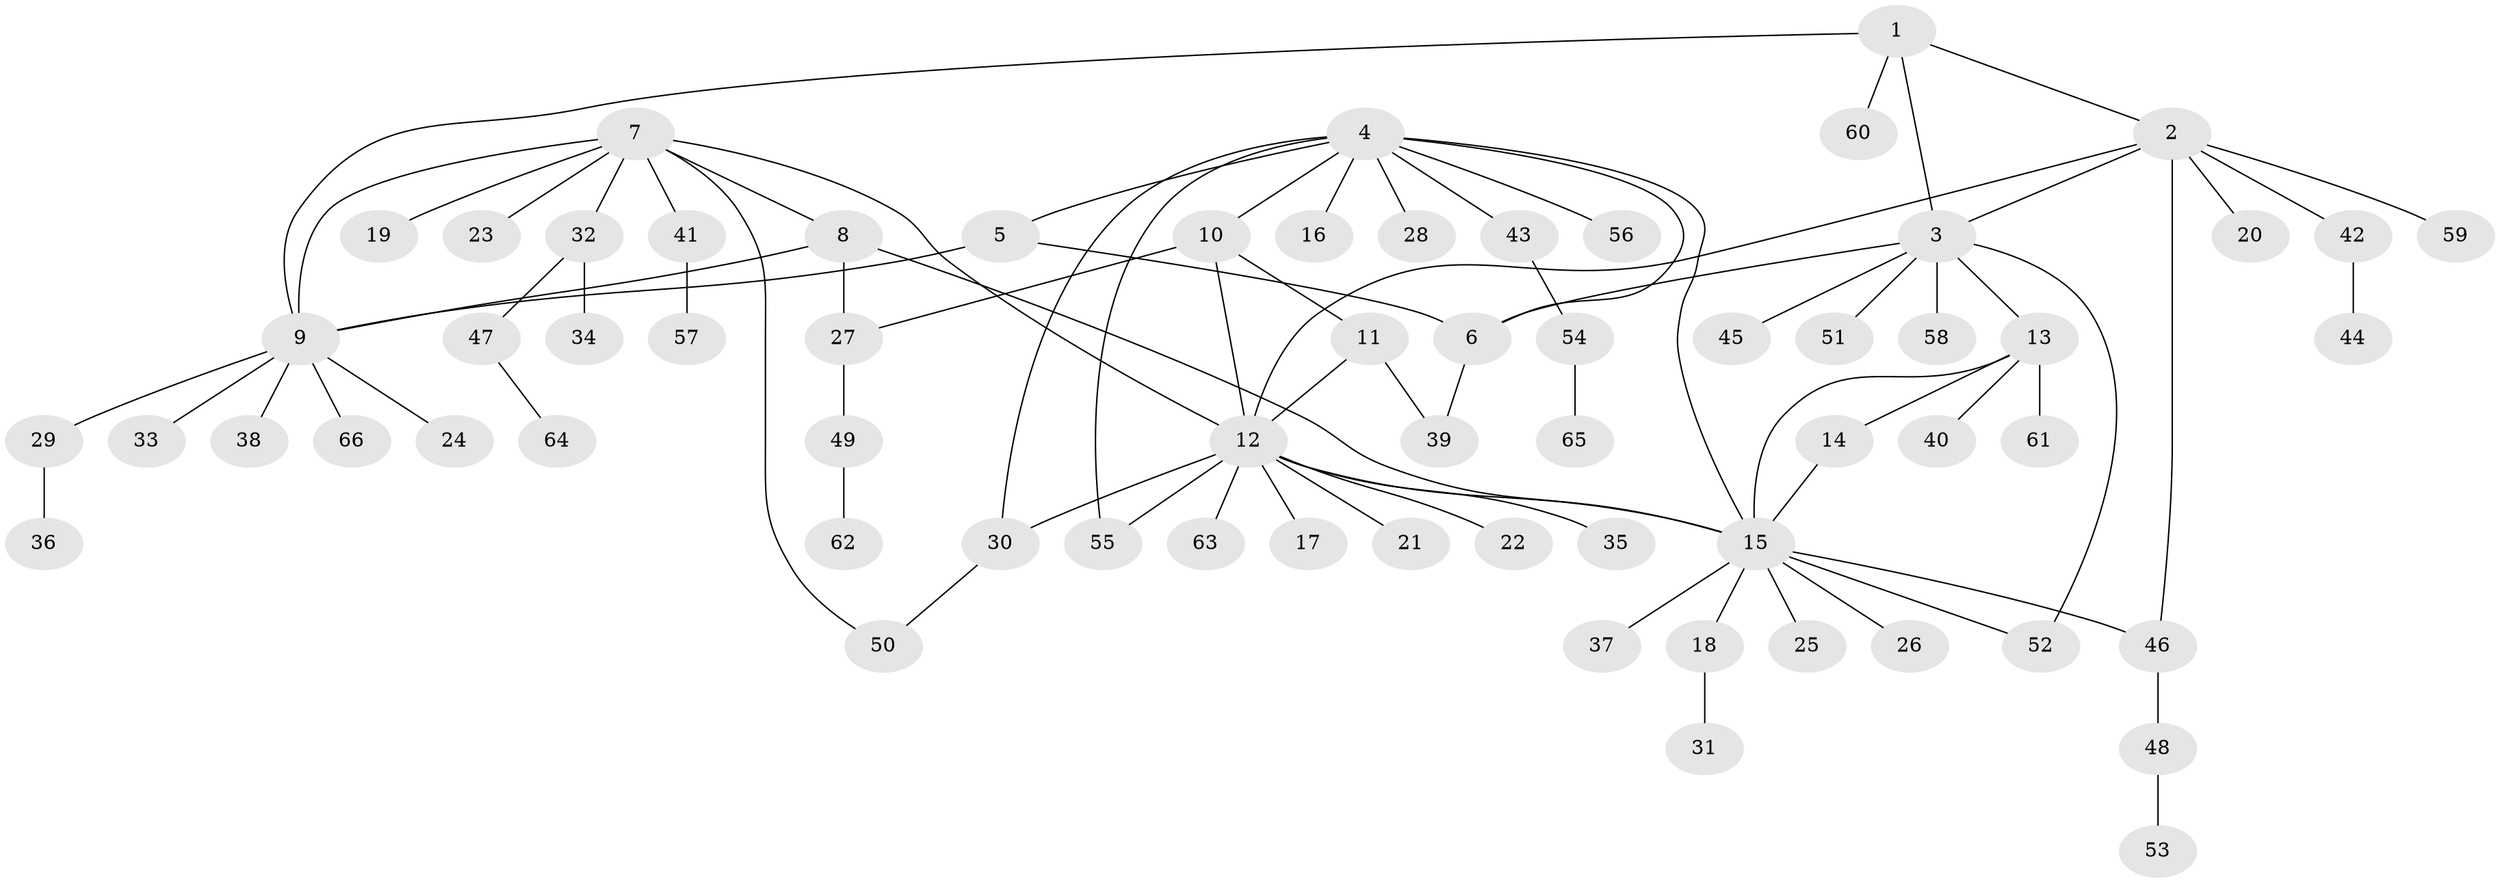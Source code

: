 // Generated by graph-tools (version 1.1) at 2025/26/03/09/25 03:26:41]
// undirected, 66 vertices, 83 edges
graph export_dot {
graph [start="1"]
  node [color=gray90,style=filled];
  1;
  2;
  3;
  4;
  5;
  6;
  7;
  8;
  9;
  10;
  11;
  12;
  13;
  14;
  15;
  16;
  17;
  18;
  19;
  20;
  21;
  22;
  23;
  24;
  25;
  26;
  27;
  28;
  29;
  30;
  31;
  32;
  33;
  34;
  35;
  36;
  37;
  38;
  39;
  40;
  41;
  42;
  43;
  44;
  45;
  46;
  47;
  48;
  49;
  50;
  51;
  52;
  53;
  54;
  55;
  56;
  57;
  58;
  59;
  60;
  61;
  62;
  63;
  64;
  65;
  66;
  1 -- 2;
  1 -- 3;
  1 -- 9;
  1 -- 60;
  2 -- 3;
  2 -- 12;
  2 -- 20;
  2 -- 42;
  2 -- 46;
  2 -- 59;
  3 -- 6;
  3 -- 13;
  3 -- 45;
  3 -- 51;
  3 -- 52;
  3 -- 58;
  4 -- 5;
  4 -- 6;
  4 -- 10;
  4 -- 15;
  4 -- 16;
  4 -- 28;
  4 -- 30;
  4 -- 43;
  4 -- 55;
  4 -- 56;
  5 -- 6;
  5 -- 9;
  6 -- 39;
  7 -- 8;
  7 -- 9;
  7 -- 12;
  7 -- 19;
  7 -- 23;
  7 -- 32;
  7 -- 41;
  7 -- 50;
  8 -- 9;
  8 -- 15;
  8 -- 27;
  9 -- 24;
  9 -- 29;
  9 -- 33;
  9 -- 38;
  9 -- 66;
  10 -- 11;
  10 -- 12;
  10 -- 27;
  11 -- 12;
  11 -- 39;
  12 -- 15;
  12 -- 17;
  12 -- 21;
  12 -- 22;
  12 -- 30;
  12 -- 35;
  12 -- 55;
  12 -- 63;
  13 -- 14;
  13 -- 15;
  13 -- 40;
  13 -- 61;
  14 -- 15;
  15 -- 18;
  15 -- 25;
  15 -- 26;
  15 -- 37;
  15 -- 46;
  15 -- 52;
  18 -- 31;
  27 -- 49;
  29 -- 36;
  30 -- 50;
  32 -- 34;
  32 -- 47;
  41 -- 57;
  42 -- 44;
  43 -- 54;
  46 -- 48;
  47 -- 64;
  48 -- 53;
  49 -- 62;
  54 -- 65;
}
